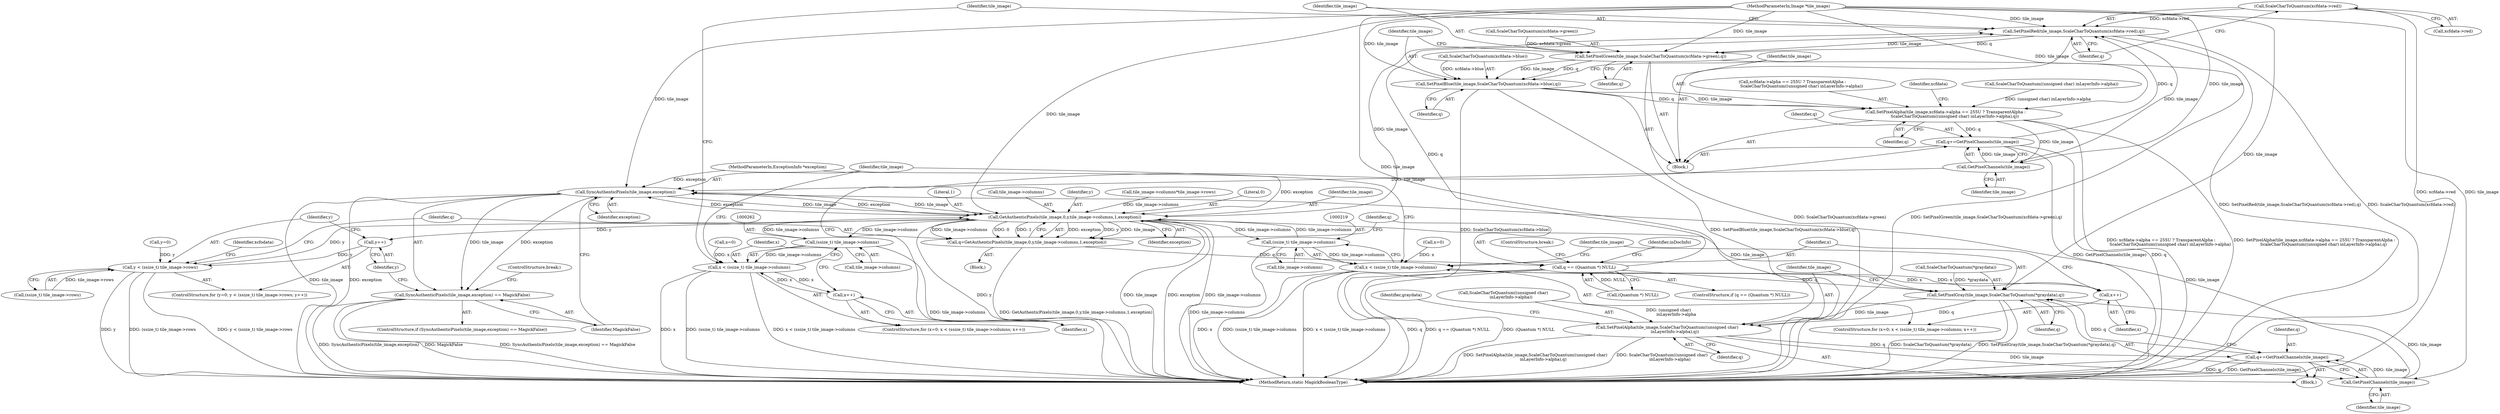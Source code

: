 digraph "0_ImageMagick_a2e1064f288a353bc5fef7f79ccb7683759e775c@pointer" {
"1000271" [label="(Call,ScaleCharToQuantum(xcfdata->red))"];
"1000269" [label="(Call,SetPixelRed(tile_image,ScaleCharToQuantum(xcfdata->red),q))"];
"1000276" [label="(Call,SetPixelGreen(tile_image,ScaleCharToQuantum(xcfdata->green),q))"];
"1000283" [label="(Call,SetPixelBlue(tile_image,ScaleCharToQuantum(xcfdata->blue),q))"];
"1000290" [label="(Call,SetPixelAlpha(tile_image,xcfdata->alpha == 255U ? TransparentAlpha :\n              ScaleCharToQuantum((unsigned char) inLayerInfo->alpha),q))"];
"1000308" [label="(Call,q+=GetPixelChannels(tile_image))"];
"1000310" [label="(Call,GetPixelChannels(tile_image))"];
"1000314" [label="(Call,SyncAuthenticPixels(tile_image,exception))"];
"1000189" [label="(Call,GetAuthenticPixels(tile_image,0,y,tile_image->columns,1,exception))"];
"1000184" [label="(Call,y++)"];
"1000177" [label="(Call,y < (ssize_t) tile_image->rows)"];
"1000187" [label="(Call,q=GetAuthenticPixels(tile_image,0,y,tile_image->columns,1,exception))"];
"1000199" [label="(Call,q == (Quantum *) NULL)"];
"1000226" [label="(Call,SetPixelGray(tile_image,ScaleCharToQuantum(*graydata),q))"];
"1000232" [label="(Call,SetPixelAlpha(tile_image,ScaleCharToQuantum((unsigned char)\n            inLayerInfo->alpha),q))"];
"1000243" [label="(Call,q+=GetPixelChannels(tile_image))"];
"1000245" [label="(Call,GetPixelChannels(tile_image))"];
"1000218" [label="(Call,(ssize_t) tile_image->columns)"];
"1000216" [label="(Call,x < (ssize_t) tile_image->columns)"];
"1000223" [label="(Call,x++)"];
"1000261" [label="(Call,(ssize_t) tile_image->columns)"];
"1000259" [label="(Call,x < (ssize_t) tile_image->columns)"];
"1000266" [label="(Call,x++)"];
"1000313" [label="(Call,SyncAuthenticPixels(tile_image,exception) == MagickFalse)"];
"1000283" [label="(Call,SetPixelBlue(tile_image,ScaleCharToQuantum(xcfdata->blue),q))"];
"1000204" [label="(ControlStructure,break;)"];
"1000227" [label="(Identifier,tile_image)"];
"1000224" [label="(Identifier,x)"];
"1000177" [label="(Call,y < (ssize_t) tile_image->rows)"];
"1000226" [label="(Call,SetPixelGray(tile_image,ScaleCharToQuantum(*graydata),q))"];
"1000275" [label="(Identifier,q)"];
"1000277" [label="(Identifier,tile_image)"];
"1000187" [label="(Call,q=GetAuthenticPixels(tile_image,0,y,tile_image->columns,1,exception))"];
"1000272" [label="(Call,xcfdata->red)"];
"1000201" [label="(Call,(Quantum *) NULL)"];
"1000213" [label="(Call,x=0)"];
"1000233" [label="(Identifier,tile_image)"];
"1000260" [label="(Identifier,x)"];
"1000312" [label="(ControlStructure,if (SyncAuthenticPixels(tile_image,exception) == MagickFalse))"];
"1000268" [label="(Block,)"];
"1000225" [label="(Block,)"];
"1000308" [label="(Call,q+=GetPixelChannels(tile_image))"];
"1000188" [label="(Identifier,q)"];
"1000246" [label="(Identifier,tile_image)"];
"1000179" [label="(Call,(ssize_t) tile_image->rows)"];
"1000316" [label="(Identifier,exception)"];
"1000270" [label="(Identifier,tile_image)"];
"1000185" [label="(Identifier,y)"];
"1000199" [label="(Call,q == (Quantum *) NULL)"];
"1000173" [label="(ControlStructure,for (y=0; y < (ssize_t) tile_image->rows; y++))"];
"1000299" [label="(Call,ScaleCharToQuantum((unsigned char) inLayerInfo->alpha))"];
"1000123" [label="(Call,tile_image->columns*tile_image->rows)"];
"1000212" [label="(ControlStructure,for (x=0; x < (ssize_t) tile_image->columns; x++))"];
"1000191" [label="(Literal,0)"];
"1000261" [label="(Call,(ssize_t) tile_image->columns)"];
"1000198" [label="(ControlStructure,if (q == (Quantum *) NULL))"];
"1000327" [label="(MethodReturn,static MagickBooleanType)"];
"1000217" [label="(Identifier,x)"];
"1000259" [label="(Call,x < (ssize_t) tile_image->columns)"];
"1000189" [label="(Call,GetAuthenticPixels(tile_image,0,y,tile_image->columns,1,exception))"];
"1000107" [label="(MethodParameterIn,ExceptionInfo *exception)"];
"1000284" [label="(Identifier,tile_image)"];
"1000245" [label="(Call,GetPixelChannels(tile_image))"];
"1000242" [label="(Identifier,graydata)"];
"1000282" [label="(Identifier,q)"];
"1000228" [label="(Call,ScaleCharToQuantum(*graydata))"];
"1000232" [label="(Call,SetPixelAlpha(tile_image,ScaleCharToQuantum((unsigned char)\n            inLayerInfo->alpha),q))"];
"1000305" [label="(Identifier,q)"];
"1000216" [label="(Call,x < (ssize_t) tile_image->columns)"];
"1000263" [label="(Call,tile_image->columns)"];
"1000190" [label="(Identifier,tile_image)"];
"1000267" [label="(Identifier,x)"];
"1000285" [label="(Call,ScaleCharToQuantum(xcfdata->blue))"];
"1000291" [label="(Identifier,tile_image)"];
"1000200" [label="(Identifier,q)"];
"1000186" [label="(Block,)"];
"1000184" [label="(Call,y++)"];
"1000309" [label="(Identifier,q)"];
"1000314" [label="(Call,SyncAuthenticPixels(tile_image,exception))"];
"1000292" [label="(Call,xcfdata->alpha == 255U ? TransparentAlpha :\n              ScaleCharToQuantum((unsigned char) inLayerInfo->alpha))"];
"1000269" [label="(Call,SetPixelRed(tile_image,ScaleCharToQuantum(xcfdata->red),q))"];
"1000315" [label="(Identifier,tile_image)"];
"1000240" [label="(Identifier,q)"];
"1000266" [label="(Call,x++)"];
"1000234" [label="(Call,ScaleCharToQuantum((unsigned char)\n            inLayerInfo->alpha))"];
"1000197" [label="(Identifier,exception)"];
"1000244" [label="(Identifier,q)"];
"1000318" [label="(ControlStructure,break;)"];
"1000290" [label="(Call,SetPixelAlpha(tile_image,xcfdata->alpha == 255U ? TransparentAlpha :\n              ScaleCharToQuantum((unsigned char) inLayerInfo->alpha),q))"];
"1000196" [label="(Literal,1)"];
"1000271" [label="(Call,ScaleCharToQuantum(xcfdata->red))"];
"1000223" [label="(Call,x++)"];
"1000193" [label="(Call,tile_image->columns)"];
"1000276" [label="(Call,SetPixelGreen(tile_image,ScaleCharToQuantum(xcfdata->green),q))"];
"1000320" [label="(Identifier,xcfodata)"];
"1000255" [label="(ControlStructure,for (x=0; x < (ssize_t) tile_image->columns; x++))"];
"1000192" [label="(Identifier,y)"];
"1000289" [label="(Identifier,q)"];
"1000220" [label="(Call,tile_image->columns)"];
"1000313" [label="(Call,SyncAuthenticPixels(tile_image,exception) == MagickFalse)"];
"1000218" [label="(Call,(ssize_t) tile_image->columns)"];
"1000174" [label="(Call,y=0)"];
"1000256" [label="(Call,x=0)"];
"1000311" [label="(Identifier,tile_image)"];
"1000178" [label="(Identifier,y)"];
"1000103" [label="(MethodParameterIn,Image *tile_image)"];
"1000231" [label="(Identifier,q)"];
"1000243" [label="(Call,q+=GetPixelChannels(tile_image))"];
"1000317" [label="(Identifier,MagickFalse)"];
"1000208" [label="(Identifier,inDocInfo)"];
"1000278" [label="(Call,ScaleCharToQuantum(xcfdata->green))"];
"1000307" [label="(Identifier,xcfdata)"];
"1000310" [label="(Call,GetPixelChannels(tile_image))"];
"1000271" -> "1000269"  [label="AST: "];
"1000271" -> "1000272"  [label="CFG: "];
"1000272" -> "1000271"  [label="AST: "];
"1000275" -> "1000271"  [label="CFG: "];
"1000271" -> "1000327"  [label="DDG: xcfdata->red"];
"1000271" -> "1000269"  [label="DDG: xcfdata->red"];
"1000269" -> "1000268"  [label="AST: "];
"1000269" -> "1000275"  [label="CFG: "];
"1000270" -> "1000269"  [label="AST: "];
"1000275" -> "1000269"  [label="AST: "];
"1000277" -> "1000269"  [label="CFG: "];
"1000269" -> "1000327"  [label="DDG: SetPixelRed(tile_image,ScaleCharToQuantum(xcfdata->red),q)"];
"1000269" -> "1000327"  [label="DDG: ScaleCharToQuantum(xcfdata->red)"];
"1000189" -> "1000269"  [label="DDG: tile_image"];
"1000310" -> "1000269"  [label="DDG: tile_image"];
"1000103" -> "1000269"  [label="DDG: tile_image"];
"1000308" -> "1000269"  [label="DDG: q"];
"1000199" -> "1000269"  [label="DDG: q"];
"1000269" -> "1000276"  [label="DDG: tile_image"];
"1000269" -> "1000276"  [label="DDG: q"];
"1000276" -> "1000268"  [label="AST: "];
"1000276" -> "1000282"  [label="CFG: "];
"1000277" -> "1000276"  [label="AST: "];
"1000278" -> "1000276"  [label="AST: "];
"1000282" -> "1000276"  [label="AST: "];
"1000284" -> "1000276"  [label="CFG: "];
"1000276" -> "1000327"  [label="DDG: ScaleCharToQuantum(xcfdata->green)"];
"1000276" -> "1000327"  [label="DDG: SetPixelGreen(tile_image,ScaleCharToQuantum(xcfdata->green),q)"];
"1000103" -> "1000276"  [label="DDG: tile_image"];
"1000278" -> "1000276"  [label="DDG: xcfdata->green"];
"1000276" -> "1000283"  [label="DDG: tile_image"];
"1000276" -> "1000283"  [label="DDG: q"];
"1000283" -> "1000268"  [label="AST: "];
"1000283" -> "1000289"  [label="CFG: "];
"1000284" -> "1000283"  [label="AST: "];
"1000285" -> "1000283"  [label="AST: "];
"1000289" -> "1000283"  [label="AST: "];
"1000291" -> "1000283"  [label="CFG: "];
"1000283" -> "1000327"  [label="DDG: ScaleCharToQuantum(xcfdata->blue)"];
"1000283" -> "1000327"  [label="DDG: SetPixelBlue(tile_image,ScaleCharToQuantum(xcfdata->blue),q)"];
"1000103" -> "1000283"  [label="DDG: tile_image"];
"1000285" -> "1000283"  [label="DDG: xcfdata->blue"];
"1000283" -> "1000290"  [label="DDG: tile_image"];
"1000283" -> "1000290"  [label="DDG: q"];
"1000290" -> "1000268"  [label="AST: "];
"1000290" -> "1000305"  [label="CFG: "];
"1000291" -> "1000290"  [label="AST: "];
"1000292" -> "1000290"  [label="AST: "];
"1000305" -> "1000290"  [label="AST: "];
"1000307" -> "1000290"  [label="CFG: "];
"1000290" -> "1000327"  [label="DDG: xcfdata->alpha == 255U ? TransparentAlpha :\n              ScaleCharToQuantum((unsigned char) inLayerInfo->alpha)"];
"1000290" -> "1000327"  [label="DDG: SetPixelAlpha(tile_image,xcfdata->alpha == 255U ? TransparentAlpha :\n              ScaleCharToQuantum((unsigned char) inLayerInfo->alpha),q)"];
"1000103" -> "1000290"  [label="DDG: tile_image"];
"1000299" -> "1000290"  [label="DDG: (unsigned char) inLayerInfo->alpha"];
"1000290" -> "1000308"  [label="DDG: q"];
"1000290" -> "1000310"  [label="DDG: tile_image"];
"1000308" -> "1000268"  [label="AST: "];
"1000308" -> "1000310"  [label="CFG: "];
"1000309" -> "1000308"  [label="AST: "];
"1000310" -> "1000308"  [label="AST: "];
"1000267" -> "1000308"  [label="CFG: "];
"1000308" -> "1000327"  [label="DDG: GetPixelChannels(tile_image)"];
"1000308" -> "1000327"  [label="DDG: q"];
"1000310" -> "1000308"  [label="DDG: tile_image"];
"1000310" -> "1000311"  [label="CFG: "];
"1000311" -> "1000310"  [label="AST: "];
"1000103" -> "1000310"  [label="DDG: tile_image"];
"1000310" -> "1000314"  [label="DDG: tile_image"];
"1000314" -> "1000313"  [label="AST: "];
"1000314" -> "1000316"  [label="CFG: "];
"1000315" -> "1000314"  [label="AST: "];
"1000316" -> "1000314"  [label="AST: "];
"1000317" -> "1000314"  [label="CFG: "];
"1000314" -> "1000327"  [label="DDG: tile_image"];
"1000314" -> "1000327"  [label="DDG: exception"];
"1000314" -> "1000189"  [label="DDG: tile_image"];
"1000314" -> "1000189"  [label="DDG: exception"];
"1000314" -> "1000313"  [label="DDG: tile_image"];
"1000314" -> "1000313"  [label="DDG: exception"];
"1000189" -> "1000314"  [label="DDG: tile_image"];
"1000189" -> "1000314"  [label="DDG: exception"];
"1000245" -> "1000314"  [label="DDG: tile_image"];
"1000103" -> "1000314"  [label="DDG: tile_image"];
"1000107" -> "1000314"  [label="DDG: exception"];
"1000189" -> "1000187"  [label="AST: "];
"1000189" -> "1000197"  [label="CFG: "];
"1000190" -> "1000189"  [label="AST: "];
"1000191" -> "1000189"  [label="AST: "];
"1000192" -> "1000189"  [label="AST: "];
"1000193" -> "1000189"  [label="AST: "];
"1000196" -> "1000189"  [label="AST: "];
"1000197" -> "1000189"  [label="AST: "];
"1000187" -> "1000189"  [label="CFG: "];
"1000189" -> "1000327"  [label="DDG: tile_image"];
"1000189" -> "1000327"  [label="DDG: exception"];
"1000189" -> "1000327"  [label="DDG: tile_image->columns"];
"1000189" -> "1000327"  [label="DDG: y"];
"1000189" -> "1000184"  [label="DDG: y"];
"1000189" -> "1000187"  [label="DDG: exception"];
"1000189" -> "1000187"  [label="DDG: y"];
"1000189" -> "1000187"  [label="DDG: tile_image"];
"1000189" -> "1000187"  [label="DDG: tile_image->columns"];
"1000189" -> "1000187"  [label="DDG: 0"];
"1000189" -> "1000187"  [label="DDG: 1"];
"1000103" -> "1000189"  [label="DDG: tile_image"];
"1000177" -> "1000189"  [label="DDG: y"];
"1000261" -> "1000189"  [label="DDG: tile_image->columns"];
"1000218" -> "1000189"  [label="DDG: tile_image->columns"];
"1000123" -> "1000189"  [label="DDG: tile_image->columns"];
"1000107" -> "1000189"  [label="DDG: exception"];
"1000189" -> "1000218"  [label="DDG: tile_image->columns"];
"1000189" -> "1000226"  [label="DDG: tile_image"];
"1000189" -> "1000261"  [label="DDG: tile_image->columns"];
"1000184" -> "1000173"  [label="AST: "];
"1000184" -> "1000185"  [label="CFG: "];
"1000185" -> "1000184"  [label="AST: "];
"1000178" -> "1000184"  [label="CFG: "];
"1000184" -> "1000177"  [label="DDG: y"];
"1000177" -> "1000173"  [label="AST: "];
"1000177" -> "1000179"  [label="CFG: "];
"1000178" -> "1000177"  [label="AST: "];
"1000179" -> "1000177"  [label="AST: "];
"1000188" -> "1000177"  [label="CFG: "];
"1000320" -> "1000177"  [label="CFG: "];
"1000177" -> "1000327"  [label="DDG: y"];
"1000177" -> "1000327"  [label="DDG: (ssize_t) tile_image->rows"];
"1000177" -> "1000327"  [label="DDG: y < (ssize_t) tile_image->rows"];
"1000174" -> "1000177"  [label="DDG: y"];
"1000179" -> "1000177"  [label="DDG: tile_image->rows"];
"1000187" -> "1000186"  [label="AST: "];
"1000188" -> "1000187"  [label="AST: "];
"1000200" -> "1000187"  [label="CFG: "];
"1000187" -> "1000327"  [label="DDG: GetAuthenticPixels(tile_image,0,y,tile_image->columns,1,exception)"];
"1000187" -> "1000199"  [label="DDG: q"];
"1000199" -> "1000198"  [label="AST: "];
"1000199" -> "1000201"  [label="CFG: "];
"1000200" -> "1000199"  [label="AST: "];
"1000201" -> "1000199"  [label="AST: "];
"1000204" -> "1000199"  [label="CFG: "];
"1000208" -> "1000199"  [label="CFG: "];
"1000199" -> "1000327"  [label="DDG: (Quantum *) NULL"];
"1000199" -> "1000327"  [label="DDG: q"];
"1000199" -> "1000327"  [label="DDG: q == (Quantum *) NULL"];
"1000201" -> "1000199"  [label="DDG: NULL"];
"1000199" -> "1000226"  [label="DDG: q"];
"1000226" -> "1000225"  [label="AST: "];
"1000226" -> "1000231"  [label="CFG: "];
"1000227" -> "1000226"  [label="AST: "];
"1000228" -> "1000226"  [label="AST: "];
"1000231" -> "1000226"  [label="AST: "];
"1000233" -> "1000226"  [label="CFG: "];
"1000226" -> "1000327"  [label="DDG: SetPixelGray(tile_image,ScaleCharToQuantum(*graydata),q)"];
"1000226" -> "1000327"  [label="DDG: ScaleCharToQuantum(*graydata)"];
"1000245" -> "1000226"  [label="DDG: tile_image"];
"1000103" -> "1000226"  [label="DDG: tile_image"];
"1000228" -> "1000226"  [label="DDG: *graydata"];
"1000243" -> "1000226"  [label="DDG: q"];
"1000226" -> "1000232"  [label="DDG: tile_image"];
"1000226" -> "1000232"  [label="DDG: q"];
"1000232" -> "1000225"  [label="AST: "];
"1000232" -> "1000240"  [label="CFG: "];
"1000233" -> "1000232"  [label="AST: "];
"1000234" -> "1000232"  [label="AST: "];
"1000240" -> "1000232"  [label="AST: "];
"1000242" -> "1000232"  [label="CFG: "];
"1000232" -> "1000327"  [label="DDG: SetPixelAlpha(tile_image,ScaleCharToQuantum((unsigned char)\n            inLayerInfo->alpha),q)"];
"1000232" -> "1000327"  [label="DDG: ScaleCharToQuantum((unsigned char)\n            inLayerInfo->alpha)"];
"1000103" -> "1000232"  [label="DDG: tile_image"];
"1000234" -> "1000232"  [label="DDG: (unsigned char)\n            inLayerInfo->alpha"];
"1000232" -> "1000243"  [label="DDG: q"];
"1000232" -> "1000245"  [label="DDG: tile_image"];
"1000243" -> "1000225"  [label="AST: "];
"1000243" -> "1000245"  [label="CFG: "];
"1000244" -> "1000243"  [label="AST: "];
"1000245" -> "1000243"  [label="AST: "];
"1000224" -> "1000243"  [label="CFG: "];
"1000243" -> "1000327"  [label="DDG: q"];
"1000243" -> "1000327"  [label="DDG: GetPixelChannels(tile_image)"];
"1000245" -> "1000243"  [label="DDG: tile_image"];
"1000245" -> "1000246"  [label="CFG: "];
"1000246" -> "1000245"  [label="AST: "];
"1000103" -> "1000245"  [label="DDG: tile_image"];
"1000218" -> "1000216"  [label="AST: "];
"1000218" -> "1000220"  [label="CFG: "];
"1000219" -> "1000218"  [label="AST: "];
"1000220" -> "1000218"  [label="AST: "];
"1000216" -> "1000218"  [label="CFG: "];
"1000218" -> "1000327"  [label="DDG: tile_image->columns"];
"1000218" -> "1000216"  [label="DDG: tile_image->columns"];
"1000216" -> "1000212"  [label="AST: "];
"1000217" -> "1000216"  [label="AST: "];
"1000227" -> "1000216"  [label="CFG: "];
"1000315" -> "1000216"  [label="CFG: "];
"1000216" -> "1000327"  [label="DDG: x < (ssize_t) tile_image->columns"];
"1000216" -> "1000327"  [label="DDG: x"];
"1000216" -> "1000327"  [label="DDG: (ssize_t) tile_image->columns"];
"1000213" -> "1000216"  [label="DDG: x"];
"1000223" -> "1000216"  [label="DDG: x"];
"1000216" -> "1000223"  [label="DDG: x"];
"1000223" -> "1000212"  [label="AST: "];
"1000223" -> "1000224"  [label="CFG: "];
"1000224" -> "1000223"  [label="AST: "];
"1000217" -> "1000223"  [label="CFG: "];
"1000261" -> "1000259"  [label="AST: "];
"1000261" -> "1000263"  [label="CFG: "];
"1000262" -> "1000261"  [label="AST: "];
"1000263" -> "1000261"  [label="AST: "];
"1000259" -> "1000261"  [label="CFG: "];
"1000261" -> "1000327"  [label="DDG: tile_image->columns"];
"1000261" -> "1000259"  [label="DDG: tile_image->columns"];
"1000259" -> "1000255"  [label="AST: "];
"1000260" -> "1000259"  [label="AST: "];
"1000270" -> "1000259"  [label="CFG: "];
"1000315" -> "1000259"  [label="CFG: "];
"1000259" -> "1000327"  [label="DDG: x < (ssize_t) tile_image->columns"];
"1000259" -> "1000327"  [label="DDG: x"];
"1000259" -> "1000327"  [label="DDG: (ssize_t) tile_image->columns"];
"1000266" -> "1000259"  [label="DDG: x"];
"1000256" -> "1000259"  [label="DDG: x"];
"1000259" -> "1000266"  [label="DDG: x"];
"1000266" -> "1000255"  [label="AST: "];
"1000266" -> "1000267"  [label="CFG: "];
"1000267" -> "1000266"  [label="AST: "];
"1000260" -> "1000266"  [label="CFG: "];
"1000313" -> "1000312"  [label="AST: "];
"1000313" -> "1000317"  [label="CFG: "];
"1000317" -> "1000313"  [label="AST: "];
"1000318" -> "1000313"  [label="CFG: "];
"1000185" -> "1000313"  [label="CFG: "];
"1000313" -> "1000327"  [label="DDG: SyncAuthenticPixels(tile_image,exception) == MagickFalse"];
"1000313" -> "1000327"  [label="DDG: SyncAuthenticPixels(tile_image,exception)"];
"1000313" -> "1000327"  [label="DDG: MagickFalse"];
}

